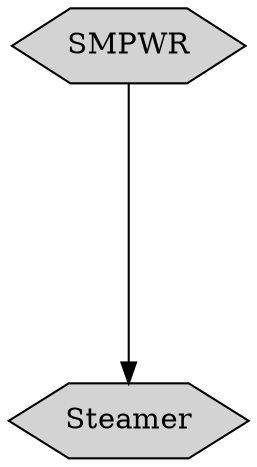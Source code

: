 // Network::graphviz
digraph "network-0" {
	graph [overlap=scale ranksep=2.0 splines=true]
	node [shape=hexagon style=filled]
	node [shape=hexagon]
	0 [label=SMPWR]
	1 [label=Steamer]
	0 -> 1
}

